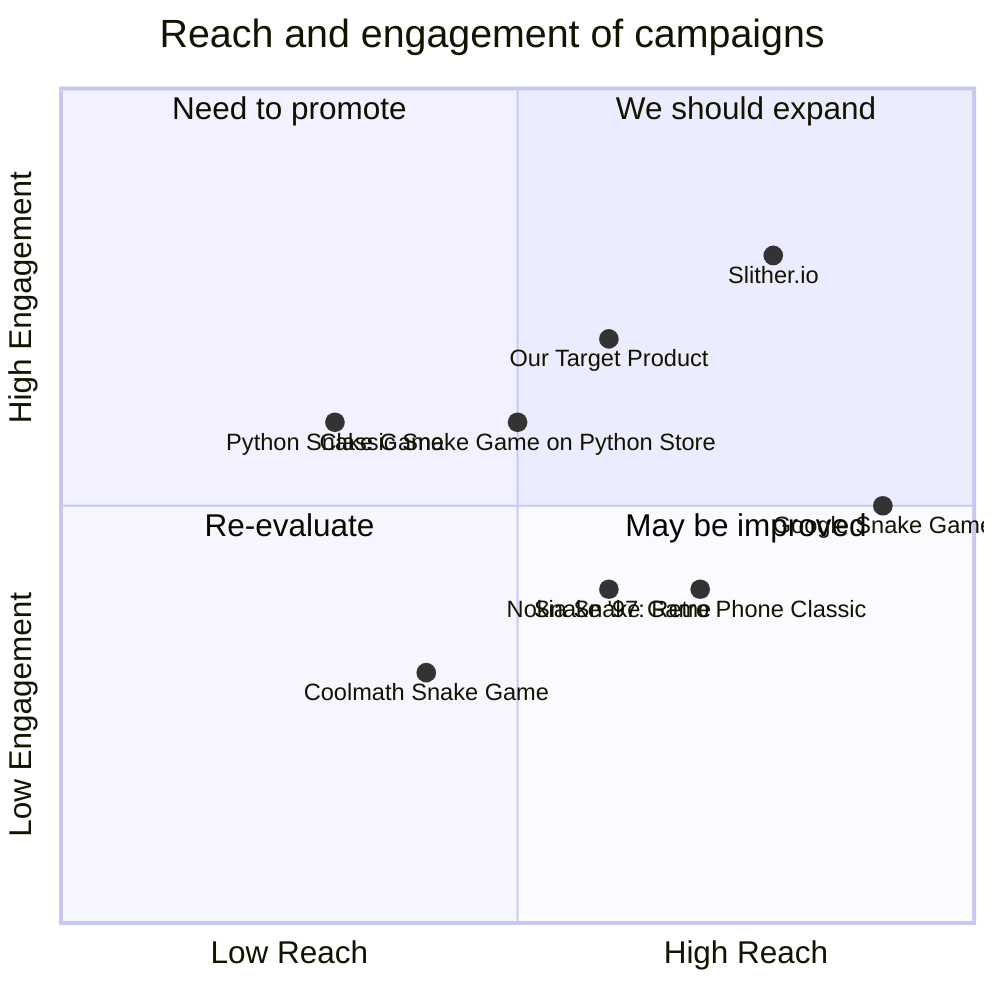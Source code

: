 quadrantChart
    title Reach and engagement of campaigns
    x-axis Low Reach --> High Reach
    y-axis Low Engagement --> High Engagement
    quadrant-1 We should expand
    quadrant-2 Need to promote
    quadrant-3 Re-evaluate
    quadrant-4 May be improved
    "Python Snake Game": [0.3, 0.6]
    "Slither.io": [0.78, 0.8]
    "Nokia Snake Game": [0.6, 0.4]
    "Google Snake Game": [0.9, 0.5]
    "Coolmath Snake Game": [0.4, 0.3]
    "Classic Snake Game on Python Store": [0.5, 0.6]
    "Snake '97: Retro Phone Classic": [0.7, 0.4]
    "Our Target Product": [0.6, 0.7]